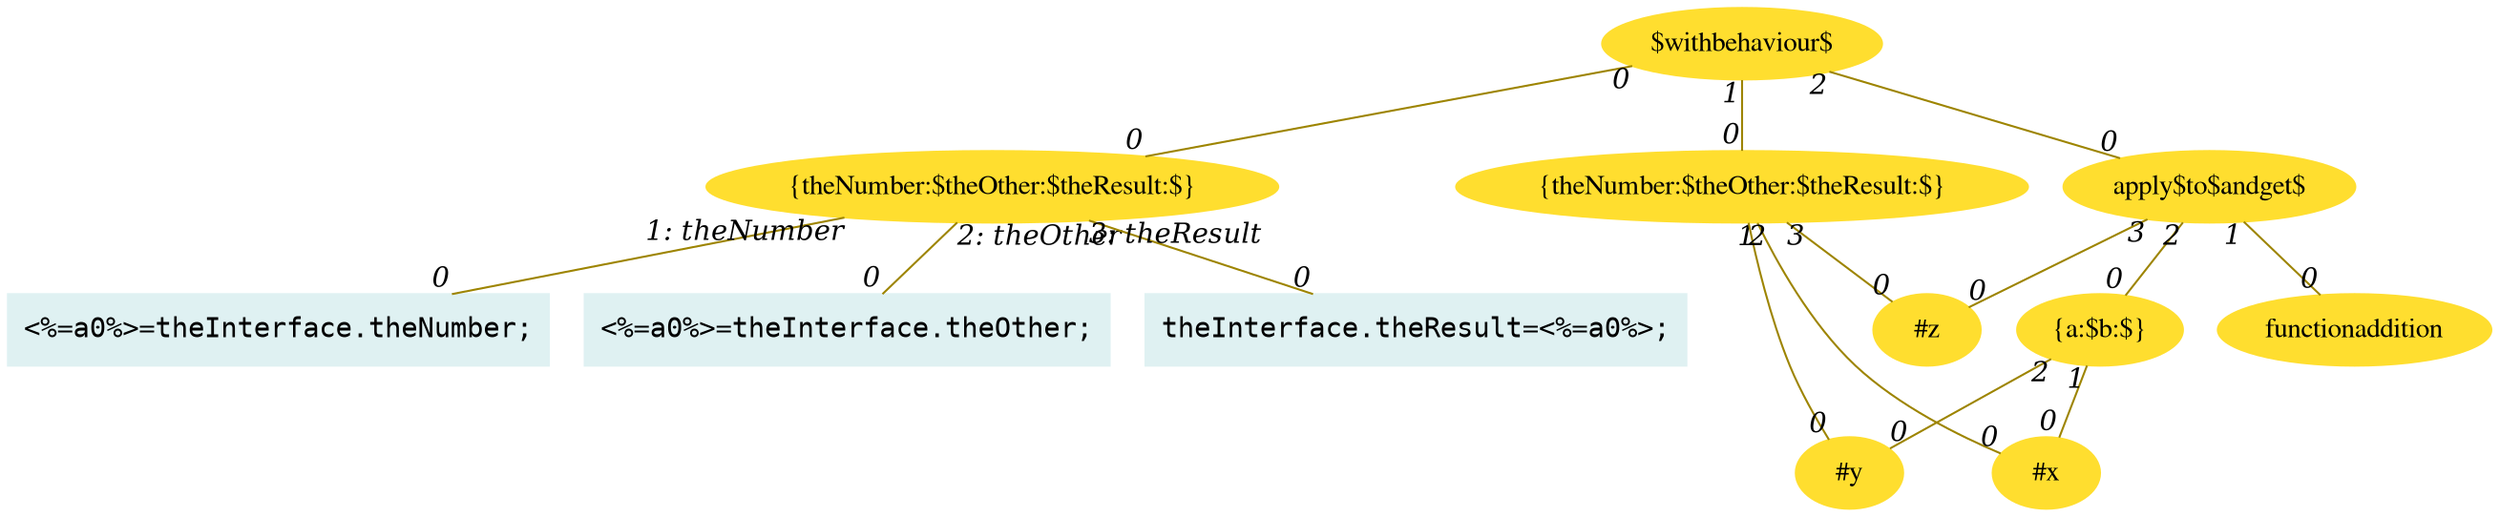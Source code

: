 digraph g{node_698 [shape="box", style="filled", color="#dff1f2", fontname="Courier", label="<%=a0%>=theInterface.theNumber;
" ]
node_700 [shape="box", style="filled", color="#dff1f2", fontname="Courier", label="<%=a0%>=theInterface.theOther;
" ]
node_702 [shape="box", style="filled", color="#dff1f2", fontname="Courier", label="theInterface.theResult=<%=a0%>;
" ]
node_704 [shape="ellipse", style="filled", color="#ffde2f", fontname="Times", label="{theNumber:$theOther:$theResult:$}" ]
node_710 [shape="ellipse", style="filled", color="#ffde2f", fontname="Times", label="#x" ]
node_713 [shape="ellipse", style="filled", color="#ffde2f", fontname="Times", label="#y" ]
node_716 [shape="ellipse", style="filled", color="#ffde2f", fontname="Times", label="#z" ]
node_719 [shape="ellipse", style="filled", color="#ffde2f", fontname="Times", label="{theNumber:$theOther:$theResult:$}" ]
node_724 [shape="ellipse", style="filled", color="#ffde2f", fontname="Times", label="functionaddition" ]
node_726 [shape="ellipse", style="filled", color="#ffde2f", fontname="Times", label="{a:$b:$}" ]
node_730 [shape="ellipse", style="filled", color="#ffde2f", fontname="Times", label="apply$to$andget$" ]
node_735 [shape="ellipse", style="filled", color="#ffde2f", fontname="Times", label="$withbehaviour$" ]
node_704 -> node_698 [dir=none, arrowHead=none, fontname="Times-Italic", arrowsize=1, color="#9d8400", label="",  headlabel="0", taillabel="1: theNumber" ]
node_704 -> node_700 [dir=none, arrowHead=none, fontname="Times-Italic", arrowsize=1, color="#9d8400", label="",  headlabel="0", taillabel="2: theOther" ]
node_704 -> node_702 [dir=none, arrowHead=none, fontname="Times-Italic", arrowsize=1, color="#9d8400", label="",  headlabel="0", taillabel="3: theResult" ]
node_719 -> node_710 [dir=none, arrowHead=none, fontname="Times-Italic", arrowsize=1, color="#9d8400", label="",  headlabel="0", taillabel="1" ]
node_719 -> node_713 [dir=none, arrowHead=none, fontname="Times-Italic", arrowsize=1, color="#9d8400", label="",  headlabel="0", taillabel="2" ]
node_719 -> node_716 [dir=none, arrowHead=none, fontname="Times-Italic", arrowsize=1, color="#9d8400", label="",  headlabel="0", taillabel="3" ]
node_726 -> node_710 [dir=none, arrowHead=none, fontname="Times-Italic", arrowsize=1, color="#9d8400", label="",  headlabel="0", taillabel="1" ]
node_726 -> node_713 [dir=none, arrowHead=none, fontname="Times-Italic", arrowsize=1, color="#9d8400", label="",  headlabel="0", taillabel="2" ]
node_730 -> node_716 [dir=none, arrowHead=none, fontname="Times-Italic", arrowsize=1, color="#9d8400", label="",  headlabel="0", taillabel="3" ]
node_730 -> node_724 [dir=none, arrowHead=none, fontname="Times-Italic", arrowsize=1, color="#9d8400", label="",  headlabel="0", taillabel="1" ]
node_730 -> node_726 [dir=none, arrowHead=none, fontname="Times-Italic", arrowsize=1, color="#9d8400", label="",  headlabel="0", taillabel="2" ]
node_735 -> node_719 [dir=none, arrowHead=none, fontname="Times-Italic", arrowsize=1, color="#9d8400", label="",  headlabel="0", taillabel="1" ]
node_735 -> node_730 [dir=none, arrowHead=none, fontname="Times-Italic", arrowsize=1, color="#9d8400", label="",  headlabel="0", taillabel="2" ]
node_735 -> node_704 [dir=none, arrowHead=none, fontname="Times-Italic", arrowsize=1, color="#9d8400", label="",  headlabel="0", taillabel="0" ]
}
